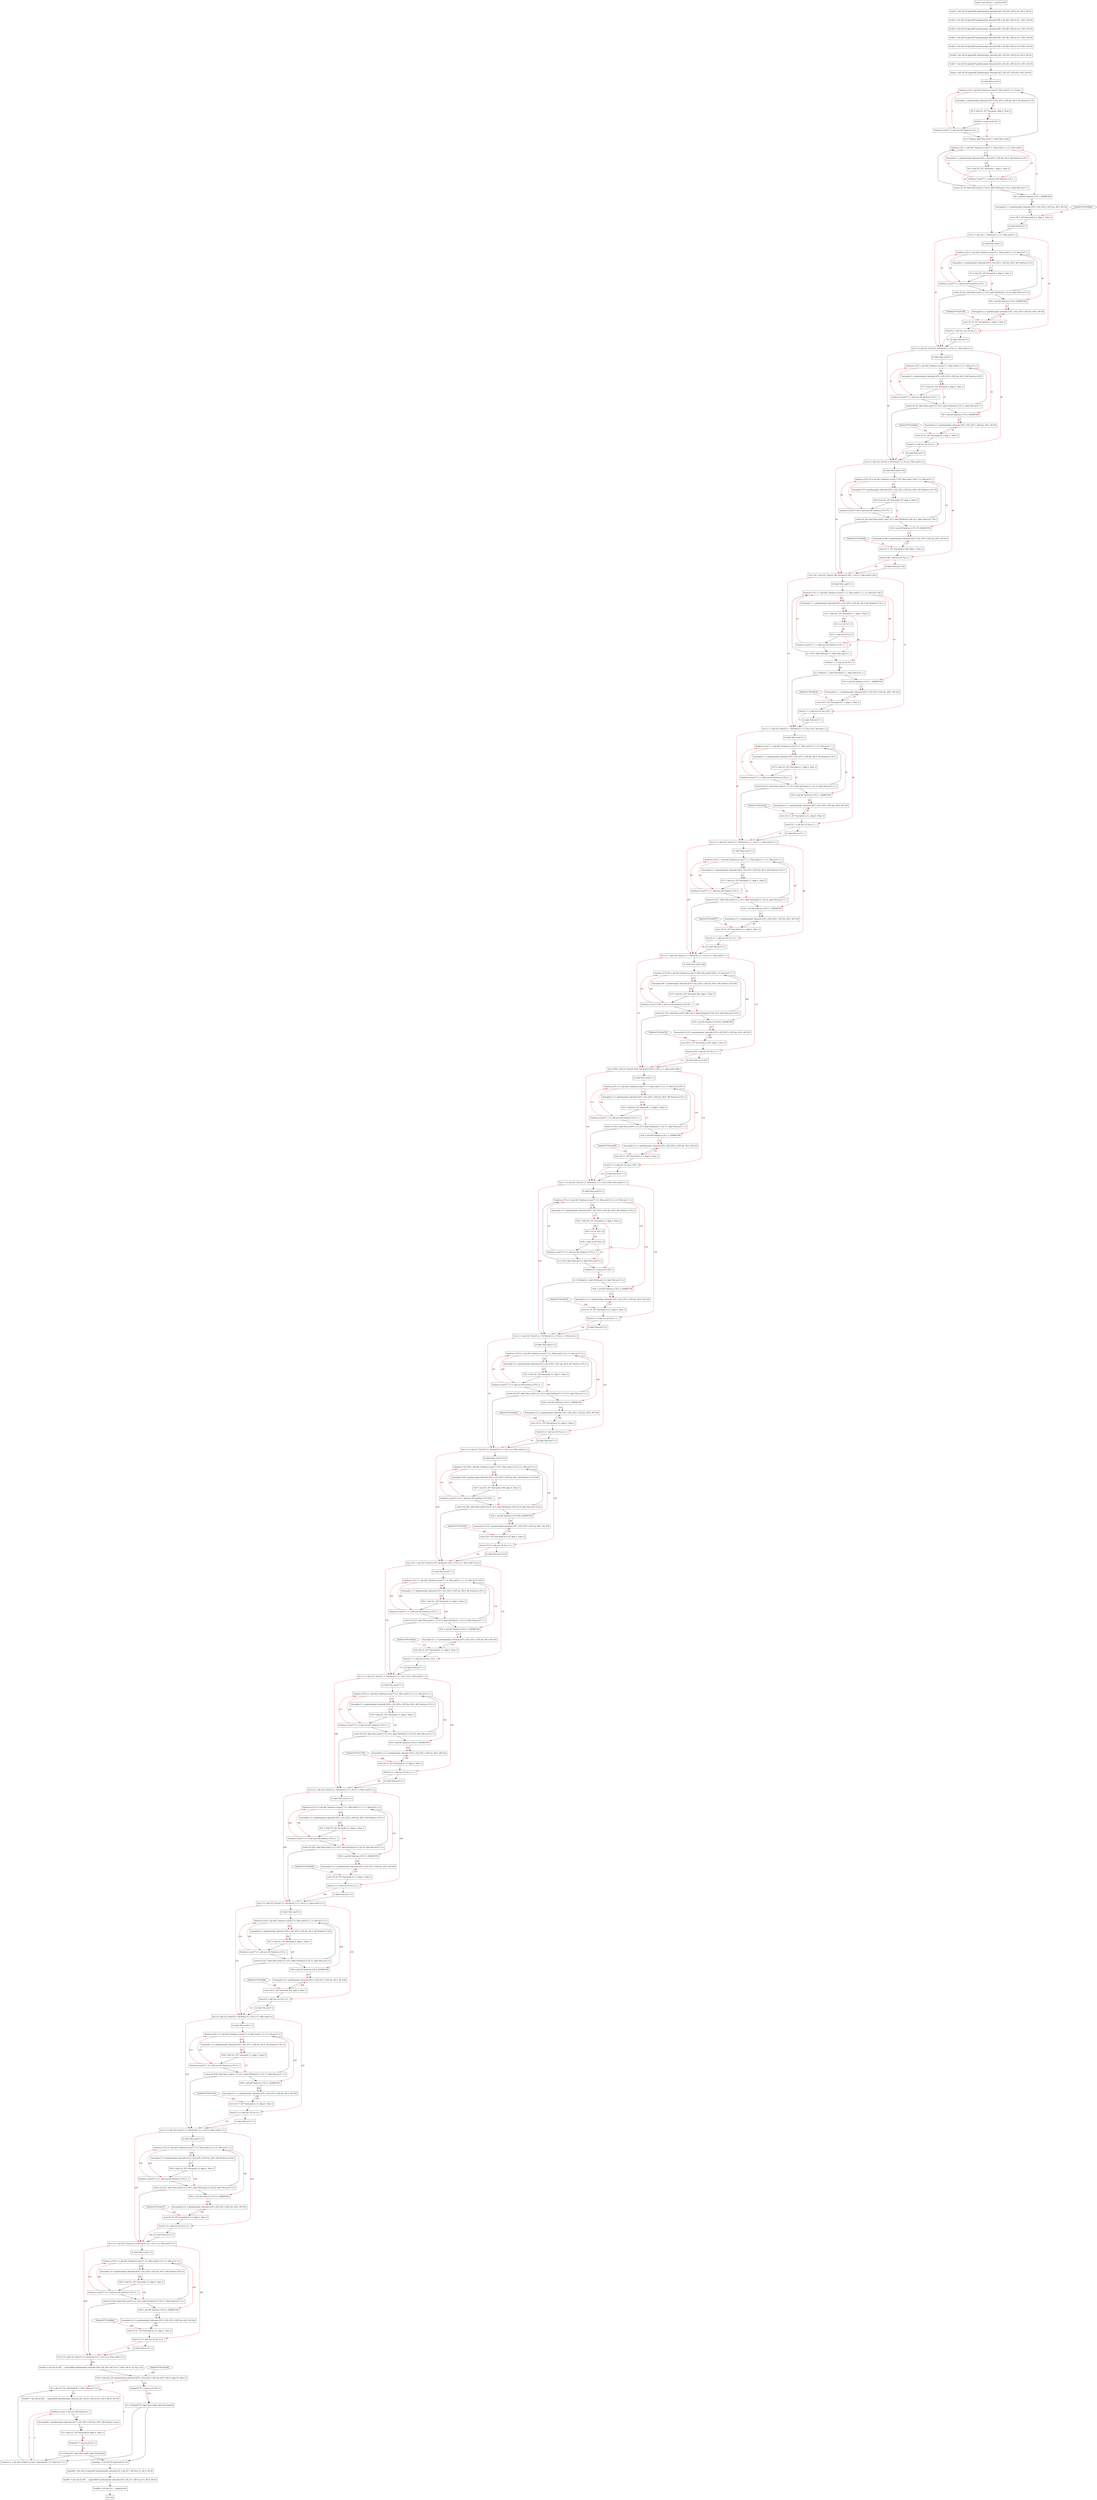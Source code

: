 digraph "CDFG for'func' function" {
	Node0x5575fc243928[shape=record, label="  %call = tail call i32 (...) @clrscr() #3"]
	Node0x5575fc2443a0[shape=record, label="  %call1 = tail call i32 @puts(i8* getelementptr inbounds ([65 x i8], [65 x i8]* @.str, i64 0, i64 0))"]
	Node0x5575fc244530[shape=record, label="  %call2 = tail call i32 @puts(i8* getelementptr inbounds ([65 x i8], [65 x i8]* @.str.1, i64 0, i64 0))"]
	Node0x5575fc2446a0[shape=record, label="  %call3 = tail call i32 @puts(i8* getelementptr inbounds ([65 x i8], [65 x i8]* @.str.2, i64 0, i64 0))"]
	Node0x5575fc244810[shape=record, label="  %call4 = tail call i32 @puts(i8* getelementptr inbounds ([65 x i8], [65 x i8]* @.str.3, i64 0, i64 0))"]
	Node0x5575fc244980[shape=record, label="  %call5 = tail call i32 @puts(i8* getelementptr inbounds ([65 x i8], [65 x i8]* @.str.4, i64 0, i64 0))"]
	Node0x5575fc244a70[shape=record, label="  %call6 = tail call i32 @puts(i8* getelementptr inbounds ([65 x i8], [65 x i8]* @.str, i64 0, i64 0))"]
	Node0x5575fc244be0[shape=record, label="  %call7 = tail call i32 @puts(i8* getelementptr inbounds ([24 x i8], [24 x i8]* @.str.5, i64 0, i64 0))"]
	Node0x5575fc244d50[shape=record, label="  %puts = tail call i32 @puts(i8* getelementptr inbounds ([47 x i8], [47 x i8]* @str, i64 0, i64 0))"]
	Node0x5575fc244ee8[shape=record, label="  br label %for.cond13"]
	Node0x5575fc244fe8[shape=record, label="  %indvars.iv76 = phi i64 [ %indvars.iv.next77, %for.cond13 ], [ 0, %entry ]"]
	Node0x5575fc2450c8[shape=record, label="  %arrayidx = getelementptr inbounds [255 x i32], [255 x i32]* @a, i64 0, i64 %indvars.iv76"]
	Node0x5575fc245308[shape=record, label="  %0 = load i32, i32* %arrayidx, align 4, !tbaa !2"]
	Node0x5575fc246280[shape=record, label="  %tobool = icmp eq i32 %0, 0"]
	Node0x5575fc246370[shape=record, label="  %indvars.iv.next77 = add nuw i64 %indvars.iv76, 1"]
	Node0x5575fc1d9348[shape=record, label="  br i1 %tobool, label %for.cond13.1, label %for.cond13"]
	Node0x5575fc2465f8[shape=record, label="  %indvars.iv = phi i64 [ %indvars.iv.next, %for.body38 ], [ 0, %for.inc27.3.4 ]"]
	Node0x5575fc2467a8[shape=record, label="  %1 = phi i32 [ %2, %for.body38 ], [ %45, %for.inc27.3.4 ]"]
	Node0x5575fc246998[shape=record, label="  %call41 = tail call i32 (i8*, ...) @printf(i8* getelementptr inbounds ([4 x i8], [4 x i8]* @.str.8, i64 0, i64 0), i32 %1)"]
	Node0x5575fc246a90[shape=record, label="  %indvars.iv.next = add nuw i64 %indvars.iv, 1"]
	Node0x5575fc246b18[shape=record, label="  %arrayidx36 = getelementptr inbounds [255 x i32], [255 x i32]* @a, i64 0, i64 %indvars.iv.next"]
	Node0x5575fc246468[shape=record, label="  %2 = load i32, i32* %arrayidx36, align 4, !tbaa !2"]
	Node0x5575fc2471b0[shape=record, label="  %tobool37 = icmp eq i32 %2, 0"]
	Node0x5575fc1d9588[shape=record, label="  br i1 %tobool37, label %for.end44, label %for.body38"]
	Node0x5575fc247420[shape=record, label="  %putchar = tail call i32 @putchar(i32 10)"]
	Node0x5575fc2478d0[shape=record, label="  %puts68 = tail call i32 @puts(i8* getelementptr inbounds ([47 x i8], [47 x i8]* @str.12, i64 0, i64 0))"]
	Node0x5575fc247a40[shape=record, label="  %call47 = tail call i32 (i8*, ...) @printf(i8* getelementptr inbounds ([27 x i8], [27 x i8]* @.str.11, i64 0, i64 0))"]
	Node0x5575fc247c58[shape=record, label="  %call48 = tail call i32 (...) @getch() #3"]
	Node0x5575fc2466f0[shape=record, label="  ret void"]
	Node0x5575fc247dd8[shape=record, label="  %indvars.iv76.1 = phi i64 [ %indvars.iv.next77.1, %for.cond13.1 ], [ 0, %for.cond13 ]"]
	Node0x5575fc2486c8[shape=record, label="  %arrayidx.1 = getelementptr inbounds [255 x i32], [255 x i32]* @a, i64 0, i64 %indvars.iv76.1"]
	Node0x5575fc248768[shape=record, label="  %3 = load i32, i32* %arrayidx.1, align 4, !tbaa !2"]
	Node0x5575fc248810[shape=record, label="  %indvars.iv.next77.1 = add nuw i64 %indvars.iv76.1, 1"]
	Node0x5575fc2489b8[shape=record, label="  switch i32 %3, label %for.cond13.1 [
    i32 0, label %if.then22.1
    i32 5, label %for.inc27.1
  ]"]
	Node0x5575fc248ad0[shape=record, label="  %4 = and i64 %indvars.iv76.1, 4294967295"]
	Node0x5575fc248ba8[shape=record, label="  %arrayidx.le.1 = getelementptr inbounds [255 x i32], [255 x i32]* @a, i64 0, i64 %4"]
	Node0x5575fc248c30[shape=record, label="  store i32 5, i32* %arrayidx.le.1, align 4, !tbaa !2"]
	Node0x5575fc244e88[shape=record, label="  br label %for.inc27.1"]
	Node0x5575fc248cb8[shape=record, label="  %n.2.1 = phi i32 [ 1, %if.then22.1 ], [ 0, %for.cond13.1 ]"]
	Node0x5575fc248de8[shape=record, label="  br label %for.cond13.2"]
	Node0x5575fc248ee8[shape=record, label="  %indvars.iv76.2 = phi i64 [ %indvars.iv.next77.2, %for.cond13.2 ], [ 0, %for.inc27.1 ]"]
	Node0x5575fc248fc8[shape=record, label="  %arrayidx.2 = getelementptr inbounds [255 x i32], [255 x i32]* @a, i64 0, i64 %indvars.iv76.2"]
	Node0x5575fc249068[shape=record, label="  %5 = load i32, i32* %arrayidx.2, align 4, !tbaa !2"]
	Node0x5575fc249110[shape=record, label="  %indvars.iv.next77.2 = add nuw i64 %indvars.iv76.2, 1"]
	Node0x5575fc249288[shape=record, label="  switch i32 %5, label %for.cond13.2 [
    i32 0, label %if.then22.2
    i32 10, label %for.inc27.2
  ]"]
	Node0x5575fc2493a0[shape=record, label="  %6 = and i64 %indvars.iv76.2, 4294967295"]
	Node0x5575fc249428[shape=record, label="  %arrayidx.le.2 = getelementptr inbounds [255 x i32], [255 x i32]* @a, i64 0, i64 %6"]
	Node0x5575fc2494b0[shape=record, label="  store i32 10, i32* %arrayidx.le.2, align 4, !tbaa !2"]
	Node0x5575fc249530[shape=record, label="  %inc25.2 = add nuw nsw i32 %n.2.1, 1"]
	Node0x5575fc248968[shape=record, label="  br label %for.inc27.2"]
	Node0x5575fc249578[shape=record, label="  %n.2.2 = phi i32 [ %inc25.2, %if.then22.2 ], [ %n.2.1, %for.cond13.2 ]"]
	Node0x5575fc2496c8[shape=record, label="  br label %for.cond13.3"]
	Node0x5575fc2497c8[shape=record, label="  %indvars.iv76.3 = phi i64 [ %indvars.iv.next77.3, %for.cond13.3 ], [ 0, %for.inc27.2 ]"]
	Node0x5575fc2498a8[shape=record, label="  %arrayidx.3 = getelementptr inbounds [255 x i32], [255 x i32]* @a, i64 0, i64 %indvars.iv76.3"]
	Node0x5575fc249948[shape=record, label="  %7 = load i32, i32* %arrayidx.3, align 4, !tbaa !2"]
	Node0x5575fc2499f0[shape=record, label="  %indvars.iv.next77.3 = add nuw i64 %indvars.iv76.3, 1"]
	Node0x5575fc24a1b8[shape=record, label="  switch i32 %7, label %for.cond13.3 [
    i32 0, label %if.then22.3
    i32 15, label %for.inc27.3
  ]"]
	Node0x5575fc24a2d0[shape=record, label="  %8 = and i64 %indvars.iv76.3, 4294967295"]
	Node0x5575fc24a3e8[shape=record, label="  %arrayidx.le.3 = getelementptr inbounds [255 x i32], [255 x i32]* @a, i64 0, i64 %8"]
	Node0x5575fc24a470[shape=record, label="  store i32 15, i32* %arrayidx.le.3, align 4, !tbaa !2"]
	Node0x5575fc24a4f0[shape=record, label="  %inc25.3 = add nsw i32 %n.2.2, 1"]
	Node0x5575fc249238[shape=record, label="  br label %for.inc27.3"]
	Node0x5575fc248b18[shape=record, label="  %n.2.3 = phi i32 [ %inc25.3, %if.then22.3 ], [ %n.2.2, %for.cond13.3 ]"]
	Node0x5575fc24a638[shape=record, label="  br label %for.cond13.184"]
	Node0x5575fc24a768[shape=record, label="  %indvars.iv76.178 = phi i64 [ %indvars.iv.next77.183, %for.cond13.184 ], [ 0, %for.inc27.3 ]"]
	Node0x5575fc24a8a8[shape=record, label="  %arrayidx.179 = getelementptr inbounds [255 x i32], [255 x i32]* @a, i64 0, i64 %indvars.iv76.178"]
	Node0x5575fc24a918[shape=record, label="  %9 = load i32, i32* %arrayidx.179, align 4, !tbaa !2"]
	Node0x5575fc24a9c0[shape=record, label="  %indvars.iv.next77.183 = add nuw i64 %indvars.iv76.178, 1"]
	Node0x5575fc24ab08[shape=record, label="  switch i32 %9, label %for.cond13.184 [
    i32 0, label %if.then22.190
    i32 3, label %for.inc27.192
  ]"]
	Node0x5575fc24ac50[shape=record, label="  %10 = and i64 %indvars.iv76.178, 4294967295"]
	Node0x5575fc24acd8[shape=record, label="  %arrayidx.le.188 = getelementptr inbounds [255 x i32], [255 x i32]* @a, i64 0, i64 %10"]
	Node0x5575fc24ad60[shape=record, label="  store i32 3, i32* %arrayidx.le.188, align 4, !tbaa !2"]
	Node0x5575fc24ade0[shape=record, label="  %inc25.189 = add nsw i32 %n.2.3, 1"]
	Node0x5575fc24a168[shape=record, label="  br label %for.inc27.192"]
	Node0x5575fc24ae28[shape=record, label="  %n.2.191 = phi i32 [ %inc25.189, %if.then22.190 ], [ %n.2.3, %for.cond13.184 ]"]
	Node0x5575fc24af58[shape=record, label="  br label %for.cond13.1.1"]
	Node0x5575fc24b088[shape=record, label="  %indvars.iv76.1.1 = phi i64 [ %indvars.iv.next77.1.1, %for.cond13.1.1 ], [ 0, %for.inc27.192 ]"]
	Node0x5575fc24b1c8[shape=record, label="  %arrayidx.1.1 = getelementptr inbounds [255 x i32], [255 x i32]* @a, i64 0, i64 %indvars.iv76.1.1"]
	Node0x5575fc24b238[shape=record, label="  %11 = load i32, i32* %arrayidx.1.1, align 4, !tbaa !2"]
	Node0x5575fc24b2b0[shape=record, label="  %12 = or i32 %11, 8"]
	Node0x5575fc24b320[shape=record, label="  %13 = icmp eq i32 %12, 8"]
	Node0x5575fc24b3f0[shape=record, label="  %indvars.iv.next77.1.1 = add nuw i64 %indvars.iv76.1.1, 1"]
	Node0x5575fc24b4c8[shape=record, label="  br i1 %13, label %for.end.1.1, label %for.cond13.1.1"]
	Node0x5575fc24b540[shape=record, label="  %tobool.1.1 = icmp eq i32 %11, 0"]
	Node0x5575fc24b6c8[shape=record, label="  br i1 %tobool.1.1, label %if.then22.1.1, label %for.inc27.1.1"]
	Node0x5575fc24b7a0[shape=record, label="  %14 = and i64 %indvars.iv76.1.1, 4294967295"]
	Node0x5575fc24b828[shape=record, label="  %arrayidx.le.1.1 = getelementptr inbounds [255 x i32], [255 x i32]* @a, i64 0, i64 %14"]
	Node0x5575fc24b8b0[shape=record, label="  store i32 8, i32* %arrayidx.le.1.1, align 4, !tbaa !2"]
	Node0x5575fc24b930[shape=record, label="  %inc25.1.1 = add nsw i32 %n.2.191, 1"]
	Node0x5575fc24aab8[shape=record, label="  br label %for.inc27.1.1"]
	Node0x5575fc24b978[shape=record, label="  %n.2.1.1 = phi i32 [ %inc25.1.1, %if.then22.1.1 ], [ %n.2.191, %for.end.1.1 ]"]
	Node0x5575fc24baa8[shape=record, label="  br label %for.cond13.2.1"]
	Node0x5575fc24bbd8[shape=record, label="  %indvars.iv76.2.1 = phi i64 [ %indvars.iv.next77.2.1, %for.cond13.2.1 ], [ 0, %for.inc27.1.1 ]"]
	Node0x5575fc24bd18[shape=record, label="  %arrayidx.2.1 = getelementptr inbounds [255 x i32], [255 x i32]* @a, i64 0, i64 %indvars.iv76.2.1"]
	Node0x5575fc24bd88[shape=record, label="  %15 = load i32, i32* %arrayidx.2.1, align 4, !tbaa !2"]
	Node0x5575fc24be30[shape=record, label="  %indvars.iv.next77.2.1 = add nuw i64 %indvars.iv76.2.1, 1"]
	Node0x5575fc247f28[shape=record, label="  switch i32 %15, label %for.cond13.2.1 [
    i32 0, label %if.then22.2.1
    i32 13, label %for.inc27.2.1
  ]"]
	Node0x5575fc248070[shape=record, label="  %16 = and i64 %indvars.iv76.2.1, 4294967295"]
	Node0x5575fc2480f8[shape=record, label="  %arrayidx.le.2.1 = getelementptr inbounds [255 x i32], [255 x i32]* @a, i64 0, i64 %16"]
	Node0x5575fc248180[shape=record, label="  store i32 13, i32* %arrayidx.le.2.1, align 4, !tbaa !2"]
	Node0x5575fc248200[shape=record, label="  %inc25.2.1 = add nsw i32 %n.2.1.1, 1"]
	Node0x5575fc24b638[shape=record, label="  br label %for.inc27.2.1"]
	Node0x5575fc248248[shape=record, label="  %n.2.2.1 = phi i32 [ %inc25.2.1, %if.then22.2.1 ], [ %n.2.1.1, %for.cond13.2.1 ]"]
	Node0x5575fc248378[shape=record, label="  br label %for.cond13.3.1"]
	Node0x5575fc2484a8[shape=record, label="  %indvars.iv76.3.1 = phi i64 [ %indvars.iv.next77.3.1, %for.cond13.3.1 ], [ 0, %for.inc27.2.1 ]"]
	Node0x5575fc2485e8[shape=record, label="  %arrayidx.3.1 = getelementptr inbounds [255 x i32], [255 x i32]* @a, i64 0, i64 %indvars.iv76.3.1"]
	Node0x5575fc24cee8[shape=record, label="  %17 = load i32, i32* %arrayidx.3.1, align 4, !tbaa !2"]
	Node0x5575fc24cf60[shape=record, label="  %indvars.iv.next77.3.1 = add nuw i64 %indvars.iv76.3.1, 1"]
	Node0x5575fc24d0d8[shape=record, label="  switch i32 %17, label %for.cond13.3.1 [
    i32 0, label %if.then22.3.1
    i32 18, label %for.inc27.3.1
  ]"]
	Node0x5575fc24d220[shape=record, label="  %18 = and i64 %indvars.iv76.3.1, 4294967295"]
	Node0x5575fc24d2a8[shape=record, label="  %arrayidx.le.3.1 = getelementptr inbounds [255 x i32], [255 x i32]* @a, i64 0, i64 %18"]
	Node0x5575fc24d330[shape=record, label="  store i32 18, i32* %arrayidx.le.3.1, align 4, !tbaa !2"]
	Node0x5575fc24d3b0[shape=record, label="  %inc25.3.1 = add nsw i32 %n.2.2.1, 1"]
	Node0x5575fc247ed8[shape=record, label="  br label %for.inc27.3.1"]
	Node0x5575fc24d3f8[shape=record, label="  %n.2.3.1 = phi i32 [ %inc25.3.1, %if.then22.3.1 ], [ %n.2.2.1, %for.cond13.3.1 ]"]
	Node0x5575fc24d528[shape=record, label="  br label %for.cond13.299"]
	Node0x5575fc24d658[shape=record, label="  %indvars.iv76.293 = phi i64 [ %indvars.iv.next77.298, %for.cond13.299 ], [ 0, %for.inc27.3.1 ]"]
	Node0x5575fc24d798[shape=record, label="  %arrayidx.294 = getelementptr inbounds [255 x i32], [255 x i32]* @a, i64 0, i64 %indvars.iv76.293"]
	Node0x5575fc24d808[shape=record, label="  %19 = load i32, i32* %arrayidx.294, align 4, !tbaa !2"]
	Node0x5575fc24d8b0[shape=record, label="  %indvars.iv.next77.298 = add nuw i64 %indvars.iv76.293, 1"]
	Node0x5575fc249ae8[shape=record, label="  switch i32 %19, label %for.cond13.299 [
    i32 0, label %if.then22.2105
    i32 6, label %for.inc27.2107
  ]"]
	Node0x5575fc249c30[shape=record, label="  %20 = and i64 %indvars.iv76.293, 4294967295"]
	Node0x5575fc249cb8[shape=record, label="  %arrayidx.le.2103 = getelementptr inbounds [255 x i32], [255 x i32]* @a, i64 0, i64 %20"]
	Node0x5575fc249da0[shape=record, label="  store i32 6, i32* %arrayidx.le.2103, align 4, !tbaa !2"]
	Node0x5575fc249e20[shape=record, label="  %inc25.2104 = add nsw i32 %n.2.3.1, 1"]
	Node0x5575fc24d088[shape=record, label="  br label %for.inc27.2107"]
	Node0x5575fc249e68[shape=record, label="  %n.2.2106 = phi i32 [ %inc25.2104, %if.then22.2105 ], [ %n.2.3.1, %for.cond13.299 ]"]
	Node0x5575fc249f68[shape=record, label="  br label %for.cond13.1.2"]
	Node0x5575fc24e5b8[shape=record, label="  %indvars.iv76.1.2 = phi i64 [ %indvars.iv.next77.1.2, %for.cond13.1.2 ], [ 0, %for.inc27.2107 ]"]
	Node0x5575fc24e6c8[shape=record, label="  %arrayidx.1.2 = getelementptr inbounds [255 x i32], [255 x i32]* @a, i64 0, i64 %indvars.iv76.1.2"]
	Node0x5575fc24e738[shape=record, label="  %21 = load i32, i32* %arrayidx.1.2, align 4, !tbaa !2"]
	Node0x5575fc24e7e0[shape=record, label="  %indvars.iv.next77.1.2 = add nuw i64 %indvars.iv76.1.2, 1"]
	Node0x5575fc24e928[shape=record, label="  switch i32 %21, label %for.cond13.1.2 [
    i32 0, label %if.then22.1.2
    i32 11, label %for.inc27.1.2
  ]"]
	Node0x5575fc24ea70[shape=record, label="  %22 = and i64 %indvars.iv76.1.2, 4294967295"]
	Node0x5575fc24eaf8[shape=record, label="  %arrayidx.le.1.2 = getelementptr inbounds [255 x i32], [255 x i32]* @a, i64 0, i64 %22"]
	Node0x5575fc24eb80[shape=record, label="  store i32 11, i32* %arrayidx.le.1.2, align 4, !tbaa !2"]
	Node0x5575fc24ec00[shape=record, label="  %inc25.1.2 = add nsw i32 %n.2.2106, 1"]
	Node0x5575fc249a98[shape=record, label="  br label %for.inc27.1.2"]
	Node0x5575fc24ec48[shape=record, label="  %n.2.1.2 = phi i32 [ %inc25.1.2, %if.then22.1.2 ], [ %n.2.2106, %for.cond13.1.2 ]"]
	Node0x5575fc24ed78[shape=record, label="  br label %for.cond13.2.2"]
	Node0x5575fc24eea8[shape=record, label="  %indvars.iv76.2.2 = phi i64 [ %indvars.iv.next77.2.2, %for.cond13.2.2 ], [ 0, %for.inc27.1.2 ]"]
	Node0x5575fc24efe8[shape=record, label="  %arrayidx.2.2 = getelementptr inbounds [255 x i32], [255 x i32]* @a, i64 0, i64 %indvars.iv76.2.2"]
	Node0x5575fc24f058[shape=record, label="  %23 = load i32, i32* %arrayidx.2.2, align 4, !tbaa !2"]
	Node0x5575fc24f0d0[shape=record, label="  %24 = or i32 %23, 16"]
	Node0x5575fc24f140[shape=record, label="  %25 = icmp eq i32 %24, 16"]
	Node0x5575fc24f210[shape=record, label="  %indvars.iv.next77.2.2 = add nuw i64 %indvars.iv76.2.2, 1"]
	Node0x5575fc24a358[shape=record, label="  br i1 %25, label %for.end.2.2, label %for.cond13.2.2"]
	Node0x5575fc24f2d0[shape=record, label="  %tobool.2.2 = icmp eq i32 %23, 0"]
	Node0x5575fc24f458[shape=record, label="  br i1 %tobool.2.2, label %if.then22.2.2, label %for.inc27.2.2"]
	Node0x5575fc24f530[shape=record, label="  %26 = and i64 %indvars.iv76.2.2, 4294967295"]
	Node0x5575fc24f5b8[shape=record, label="  %arrayidx.le.2.2 = getelementptr inbounds [255 x i32], [255 x i32]* @a, i64 0, i64 %26"]
	Node0x5575fc24f640[shape=record, label="  store i32 16, i32* %arrayidx.le.2.2, align 4, !tbaa !2"]
	Node0x5575fc24f6c0[shape=record, label="  %inc25.2.2 = add nsw i32 %n.2.1.2, 1"]
	Node0x5575fc24e8d8[shape=record, label="  br label %for.inc27.2.2"]
	Node0x5575fc24f708[shape=record, label="  %n.2.2.2 = phi i32 [ %inc25.2.2, %if.then22.2.2 ], [ %n.2.1.2, %for.end.2.2 ]"]
	Node0x5575fc24f838[shape=record, label="  br label %for.cond13.3.2"]
	Node0x5575fc24f968[shape=record, label="  %indvars.iv76.3.2 = phi i64 [ %indvars.iv.next77.3.2, %for.cond13.3.2 ], [ 0, %for.inc27.2.2 ]"]
	Node0x5575fc24faa8[shape=record, label="  %arrayidx.3.2 = getelementptr inbounds [255 x i32], [255 x i32]* @a, i64 0, i64 %indvars.iv76.3.2"]
	Node0x5575fc24fb18[shape=record, label="  %27 = load i32, i32* %arrayidx.3.2, align 4, !tbaa !2"]
	Node0x5575fc24fbc0[shape=record, label="  %indvars.iv.next77.3.2 = add nuw i64 %indvars.iv76.3.2, 1"]
	Node0x5575fc24fd08[shape=record, label="  switch i32 %27, label %for.cond13.3.2 [
    i32 0, label %if.then22.3.2
    i32 21, label %for.inc27.3.2
  ]"]
	Node0x5575fc24fe50[shape=record, label="  %28 = and i64 %indvars.iv76.3.2, 4294967295"]
	Node0x5575fc24fed8[shape=record, label="  %arrayidx.le.3.2 = getelementptr inbounds [255 x i32], [255 x i32]* @a, i64 0, i64 %28"]
	Node0x5575fc24ff60[shape=record, label="  store i32 21, i32* %arrayidx.le.3.2, align 4, !tbaa !2"]
	Node0x5575fc24ffe0[shape=record, label="  %inc25.3.2 = add nsw i32 %n.2.2.2, 1"]
	Node0x5575fc24f3c8[shape=record, label="  br label %for.inc27.3.2"]
	Node0x5575fc250028[shape=record, label="  %n.2.3.2 = phi i32 [ %inc25.3.2, %if.then22.3.2 ], [ %n.2.2.2, %for.cond13.3.2 ]"]
	Node0x5575fc250158[shape=record, label="  br label %for.cond13.3114"]
	Node0x5575fc250288[shape=record, label="  %indvars.iv76.3108 = phi i64 [ %indvars.iv.next77.3113, %for.cond13.3114 ], [ 0, %for.inc27.3.2 ]"]
	Node0x5575fc2503c8[shape=record, label="  %arrayidx.3109 = getelementptr inbounds [255 x i32], [255 x i32]* @a, i64 0, i64 %indvars.iv76.3108"]
	Node0x5575fc250438[shape=record, label="  %29 = load i32, i32* %arrayidx.3109, align 4, !tbaa !2"]
	Node0x5575fc2504e0[shape=record, label="  %indvars.iv.next77.3113 = add nuw i64 %indvars.iv76.3108, 1"]
	Node0x5575fc250628[shape=record, label="  switch i32 %29, label %for.cond13.3114 [
    i32 0, label %if.then22.3120
    i32 9, label %for.inc27.3122
  ]"]
	Node0x5575fc250770[shape=record, label="  %30 = and i64 %indvars.iv76.3108, 4294967295"]
	Node0x5575fc2507f8[shape=record, label="  %arrayidx.le.3118 = getelementptr inbounds [255 x i32], [255 x i32]* @a, i64 0, i64 %30"]
	Node0x5575fc2508e0[shape=record, label="  store i32 9, i32* %arrayidx.le.3118, align 4, !tbaa !2"]
	Node0x5575fc250960[shape=record, label="  %inc25.3119 = add nsw i32 %n.2.3.2, 1"]
	Node0x5575fc24fcb8[shape=record, label="  br label %for.inc27.3122"]
	Node0x5575fc2509a8[shape=record, label="  %n.2.3121 = phi i32 [ %inc25.3119, %if.then22.3120 ], [ %n.2.3.2, %for.cond13.3114 ]"]
	Node0x5575fc250aa8[shape=record, label="  br label %for.cond13.1.3"]
	Node0x5575fc250bb8[shape=record, label="  %indvars.iv76.1.3 = phi i64 [ %indvars.iv.next77.1.3, %for.cond13.1.3 ], [ 0, %for.inc27.3122 ]"]
	Node0x5575fc250cf8[shape=record, label="  %arrayidx.1.3 = getelementptr inbounds [255 x i32], [255 x i32]* @a, i64 0, i64 %indvars.iv76.1.3"]
	Node0x5575fc250d68[shape=record, label="  %31 = load i32, i32* %arrayidx.1.3, align 4, !tbaa !2"]
	Node0x5575fc250e10[shape=record, label="  %indvars.iv.next77.1.3 = add nuw i64 %indvars.iv76.1.3, 1"]
	Node0x5575fc250f58[shape=record, label="  switch i32 %31, label %for.cond13.1.3 [
    i32 0, label %if.then22.1.3
    i32 14, label %for.inc27.1.3
  ]"]
	Node0x5575fc2510a0[shape=record, label="  %32 = and i64 %indvars.iv76.1.3, 4294967295"]
	Node0x5575fc251338[shape=record, label="  %arrayidx.le.1.3 = getelementptr inbounds [255 x i32], [255 x i32]* @a, i64 0, i64 %32"]
	Node0x5575fc2513c0[shape=record, label="  store i32 14, i32* %arrayidx.le.1.3, align 4, !tbaa !2"]
	Node0x5575fc251440[shape=record, label="  %inc25.1.3 = add nsw i32 %n.2.3121, 1"]
	Node0x5575fc2505d8[shape=record, label="  br label %for.inc27.1.3"]
	Node0x5575fc251488[shape=record, label="  %n.2.1.3 = phi i32 [ %inc25.1.3, %if.then22.1.3 ], [ %n.2.3121, %for.cond13.1.3 ]"]
	Node0x5575fc2515b8[shape=record, label="  br label %for.cond13.2.3"]
	Node0x5575fc2516e8[shape=record, label="  %indvars.iv76.2.3 = phi i64 [ %indvars.iv.next77.2.3, %for.cond13.2.3 ], [ 0, %for.inc27.1.3 ]"]
	Node0x5575fc251828[shape=record, label="  %arrayidx.2.3 = getelementptr inbounds [255 x i32], [255 x i32]* @a, i64 0, i64 %indvars.iv76.2.3"]
	Node0x5575fc251898[shape=record, label="  %33 = load i32, i32* %arrayidx.2.3, align 4, !tbaa !2"]
	Node0x5575fc251940[shape=record, label="  %indvars.iv.next77.2.3 = add nuw i64 %indvars.iv76.2.3, 1"]
	Node0x5575fc251a88[shape=record, label="  switch i32 %33, label %for.cond13.2.3 [
    i32 0, label %if.then22.2.3
    i32 19, label %for.inc27.2.3
  ]"]
	Node0x5575fc251bd0[shape=record, label="  %34 = and i64 %indvars.iv76.2.3, 4294967295"]
	Node0x5575fc251c58[shape=record, label="  %arrayidx.le.2.3 = getelementptr inbounds [255 x i32], [255 x i32]* @a, i64 0, i64 %34"]
	Node0x5575fc251ce0[shape=record, label="  store i32 19, i32* %arrayidx.le.2.3, align 4, !tbaa !2"]
	Node0x5575fc251d60[shape=record, label="  %inc25.2.3 = add nsw i32 %n.2.1.3, 1"]
	Node0x5575fc250f08[shape=record, label="  br label %for.inc27.2.3"]
	Node0x5575fc251da8[shape=record, label="  %n.2.2.3 = phi i32 [ %inc25.2.3, %if.then22.2.3 ], [ %n.2.1.3, %for.cond13.2.3 ]"]
	Node0x5575fc251ed8[shape=record, label="  br label %for.cond13.3.3"]
	Node0x5575fc252008[shape=record, label="  %indvars.iv76.3.3 = phi i64 [ %indvars.iv.next77.3.3, %for.cond13.3.3 ], [ 0, %for.inc27.2.3 ]"]
	Node0x5575fc252148[shape=record, label="  %arrayidx.3.3 = getelementptr inbounds [255 x i32], [255 x i32]* @a, i64 0, i64 %indvars.iv76.3.3"]
	Node0x5575fc2521b8[shape=record, label="  %35 = load i32, i32* %arrayidx.3.3, align 4, !tbaa !2"]
	Node0x5575fc252260[shape=record, label="  %indvars.iv.next77.3.3 = add nuw i64 %indvars.iv76.3.3, 1"]
	Node0x5575fc2523a8[shape=record, label="  switch i32 %35, label %for.cond13.3.3 [
    i32 0, label %if.then22.3.3
    i32 24, label %for.inc27.3.3
  ]"]
	Node0x5575fc2524f0[shape=record, label="  %36 = and i64 %indvars.iv76.3.3, 4294967295"]
	Node0x5575fc252578[shape=record, label="  %arrayidx.le.3.3 = getelementptr inbounds [255 x i32], [255 x i32]* @a, i64 0, i64 %36"]
	Node0x5575fc252600[shape=record, label="  store i32 24, i32* %arrayidx.le.3.3, align 4, !tbaa !2"]
	Node0x5575fc252680[shape=record, label="  %inc25.3.3 = add nsw i32 %n.2.2.3, 1"]
	Node0x5575fc251a38[shape=record, label="  br label %for.inc27.3.3"]
	Node0x5575fc2526c8[shape=record, label="  %n.2.3.3 = phi i32 [ %inc25.3.3, %if.then22.3.3 ], [ %n.2.2.3, %for.cond13.3.3 ]"]
	Node0x5575fc2527f8[shape=record, label="  br label %for.cond13.4"]
	Node0x5575fc2528f8[shape=record, label="  %indvars.iv76.4 = phi i64 [ %indvars.iv.next77.4, %for.cond13.4 ], [ 0, %for.inc27.3.3 ]"]
	Node0x5575fc2529d8[shape=record, label="  %arrayidx.4 = getelementptr inbounds [255 x i32], [255 x i32]* @a, i64 0, i64 %indvars.iv76.4"]
	Node0x5575fc252a78[shape=record, label="  %37 = load i32, i32* %arrayidx.4, align 4, !tbaa !2"]
	Node0x5575fc252b20[shape=record, label="  %indvars.iv.next77.4 = add nuw i64 %indvars.iv76.4, 1"]
	Node0x5575fc252cc8[shape=record, label="  switch i32 %37, label %for.cond13.4 [
    i32 0, label %if.then22.4
    i32 12, label %for.inc27.4
  ]"]
	Node0x5575fc252de0[shape=record, label="  %38 = and i64 %indvars.iv76.4, 4294967295"]
	Node0x5575fc252e68[shape=record, label="  %arrayidx.le.4 = getelementptr inbounds [255 x i32], [255 x i32]* @a, i64 0, i64 %38"]
	Node0x5575fc252ef0[shape=record, label="  store i32 12, i32* %arrayidx.le.4, align 4, !tbaa !2"]
	Node0x5575fc252f70[shape=record, label="  %inc25.4 = add nsw i32 %n.2.3.3, 1"]
	Node0x5575fc252358[shape=record, label="  br label %for.inc27.4"]
	Node0x5575fc252fb8[shape=record, label="  %n.2.4 = phi i32 [ %inc25.4, %if.then22.4 ], [ %n.2.3.3, %for.cond13.4 ]"]
	Node0x5575fc24bf58[shape=record, label="  br label %for.cond13.1.4"]
	Node0x5575fc24c088[shape=record, label="  %indvars.iv76.1.4 = phi i64 [ %indvars.iv.next77.1.4, %for.cond13.1.4 ], [ 0, %for.inc27.4 ]"]
	Node0x5575fc24c1c8[shape=record, label="  %arrayidx.1.4 = getelementptr inbounds [255 x i32], [255 x i32]* @a, i64 0, i64 %indvars.iv76.1.4"]
	Node0x5575fc24c238[shape=record, label="  %39 = load i32, i32* %arrayidx.1.4, align 4, !tbaa !2"]
	Node0x5575fc24c2e0[shape=record, label="  %indvars.iv.next77.1.4 = add nuw i64 %indvars.iv76.1.4, 1"]
	Node0x5575fc24c428[shape=record, label="  switch i32 %39, label %for.cond13.1.4 [
    i32 0, label %if.then22.1.4
    i32 17, label %for.inc27.1.4
  ]"]
	Node0x5575fc24c570[shape=record, label="  %40 = and i64 %indvars.iv76.1.4, 4294967295"]
	Node0x5575fc24c5f8[shape=record, label="  %arrayidx.le.1.4 = getelementptr inbounds [255 x i32], [255 x i32]* @a, i64 0, i64 %40"]
	Node0x5575fc24c680[shape=record, label="  store i32 17, i32* %arrayidx.le.1.4, align 4, !tbaa !2"]
	Node0x5575fc24c700[shape=record, label="  %inc25.1.4 = add nsw i32 %n.2.4, 1"]
	Node0x5575fc252c78[shape=record, label="  br label %for.inc27.1.4"]
	Node0x5575fc24c748[shape=record, label="  %n.2.1.4 = phi i32 [ %inc25.1.4, %if.then22.1.4 ], [ %n.2.4, %for.cond13.1.4 ]"]
	Node0x5575fc24c878[shape=record, label="  br label %for.cond13.2.4"]
	Node0x5575fc24c9a8[shape=record, label="  %indvars.iv76.2.4 = phi i64 [ %indvars.iv.next77.2.4, %for.cond13.2.4 ], [ 0, %for.inc27.1.4 ]"]
	Node0x5575fc24cae8[shape=record, label="  %arrayidx.2.4 = getelementptr inbounds [255 x i32], [255 x i32]* @a, i64 0, i64 %indvars.iv76.2.4"]
	Node0x5575fc24cb58[shape=record, label="  %41 = load i32, i32* %arrayidx.2.4, align 4, !tbaa !2"]
	Node0x5575fc24cc00[shape=record, label="  %indvars.iv.next77.2.4 = add nuw i64 %indvars.iv76.2.4, 1"]
	Node0x5575fc24cd48[shape=record, label="  switch i32 %41, label %for.cond13.2.4 [
    i32 0, label %if.then22.2.4
    i32 22, label %for.inc27.2.4
  ]"]
	Node0x5575fc24ce90[shape=record, label="  %42 = and i64 %indvars.iv76.2.4, 4294967295"]
	Node0x5575fc2550c8[shape=record, label="  %arrayidx.le.2.4 = getelementptr inbounds [255 x i32], [255 x i32]* @a, i64 0, i64 %42"]
	Node0x5575fc255150[shape=record, label="  store i32 22, i32* %arrayidx.le.2.4, align 4, !tbaa !2"]
	Node0x5575fc2551d0[shape=record, label="  %inc25.2.4 = add nsw i32 %n.2.1.4, 1"]
	Node0x5575fc24c3d8[shape=record, label="  br label %for.inc27.2.4"]
	Node0x5575fc255218[shape=record, label="  %n.2.2.4 = phi i32 [ %inc25.2.4, %if.then22.2.4 ], [ %n.2.1.4, %for.cond13.2.4 ]"]
	Node0x5575fc24d9a8[shape=record, label="  br label %for.cond13.3.4"]
	Node0x5575fc24dad8[shape=record, label="  %indvars.iv76.3.4 = phi i64 [ %indvars.iv.next77.3.4, %for.cond13.3.4 ], [ 0, %for.inc27.2.4 ]"]
	Node0x5575fc24dc18[shape=record, label="  %arrayidx.3.4 = getelementptr inbounds [255 x i32], [255 x i32]* @a, i64 0, i64 %indvars.iv76.3.4"]
	Node0x5575fc24dc88[shape=record, label="  %43 = load i32, i32* %arrayidx.3.4, align 4, !tbaa !2"]
	Node0x5575fc24dd30[shape=record, label="  %indvars.iv.next77.3.4 = add nuw i64 %indvars.iv76.3.4, 1"]
	Node0x5575fc24ddc8[shape=record, label="  switch i32 %43, label %for.cond13.3.4 [
    i32 0, label %if.then22.3.4
    i32 27, label %for.inc27.3.4
  ]"]
	Node0x5575fc24dee0[shape=record, label="  %44 = and i64 %indvars.iv76.3.4, 4294967295"]
	Node0x5575fc24df68[shape=record, label="  %arrayidx.le.3.4 = getelementptr inbounds [255 x i32], [255 x i32]* @a, i64 0, i64 %44"]
	Node0x5575fc24dff0[shape=record, label="  store i32 27, i32* %arrayidx.le.3.4, align 4, !tbaa !2"]
	Node0x5575fc24e070[shape=record, label="  %inc25.3.4 = add nsw i32 %n.2.2.4, 1"]
	Node0x5575fc24ccf8[shape=record, label="  br label %for.inc27.3.4"]
	Node0x5575fc24e0b8[shape=record, label="  %n.2.3.4 = phi i32 [ %inc25.3.4, %if.then22.3.4 ], [ %n.2.2.4, %for.cond13.3.4 ]"]
	Node0x5575fc24e238[shape=record, label="  %call33 = tail call i32 (i8*, ...) @printf(i8* getelementptr inbounds ([38 x i8], [38 x i8]* @.str.7, i64 0, i64 0), i32 %n.2.3.4)"]
	Node0x5575fc2465a8[shape=record, label="  %45 = load i32, i32* getelementptr inbounds ([255 x i32], [255 x i32]* @a, i64 0, i64 0), align 16, !tbaa !2"]
	Node0x5575fc24e3b0[shape=record, label="  %tobool3770 = icmp eq i32 %45, 0"]
	Node0x5575fc24e438[shape=record, label="  br i1 %tobool3770, label %for.end44, label %for.body38"]
	Node0x5575fc243928 -> Node0x5575fc2443a0
	Node0x5575fc2443a0 -> Node0x5575fc244530
	Node0x5575fc244530 -> Node0x5575fc2446a0
	Node0x5575fc2446a0 -> Node0x5575fc244810
	Node0x5575fc244810 -> Node0x5575fc244980
	Node0x5575fc244980 -> Node0x5575fc244a70
	Node0x5575fc244a70 -> Node0x5575fc244be0
	Node0x5575fc244be0 -> Node0x5575fc244d50
	Node0x5575fc244d50 -> Node0x5575fc244ee8
	Node0x5575fc244ee8 -> Node0x5575fc244fe8
	Node0x5575fc244fe8 -> Node0x5575fc2450c8
	Node0x5575fc2450c8 -> Node0x5575fc245308
	Node0x5575fc245308 -> Node0x5575fc246280
	Node0x5575fc246280 -> Node0x5575fc246370
	Node0x5575fc246370 -> Node0x5575fc1d9348
	Node0x5575fc1d9348 -> Node0x5575fc247dd8
	Node0x5575fc1d9348 -> Node0x5575fc244fe8
	Node0x5575fc2465f8 -> Node0x5575fc2467a8
	Node0x5575fc2467a8 -> Node0x5575fc246998
	Node0x5575fc246998 -> Node0x5575fc246a90
	Node0x5575fc246a90 -> Node0x5575fc246b18
	Node0x5575fc246b18 -> Node0x5575fc246468
	Node0x5575fc246468 -> Node0x5575fc2471b0
	Node0x5575fc2471b0 -> Node0x5575fc1d9588
	Node0x5575fc1d9588 -> Node0x5575fc247420
	Node0x5575fc1d9588 -> Node0x5575fc2465f8
	Node0x5575fc247420 -> Node0x5575fc2478d0
	Node0x5575fc2478d0 -> Node0x5575fc247a40
	Node0x5575fc247a40 -> Node0x5575fc247c58
	Node0x5575fc247c58 -> Node0x5575fc2466f0
	Node0x5575fc247dd8 -> Node0x5575fc2486c8
	Node0x5575fc2486c8 -> Node0x5575fc248768
	Node0x5575fc248768 -> Node0x5575fc248810
	Node0x5575fc248810 -> Node0x5575fc2489b8
	Node0x5575fc2489b8 -> Node0x5575fc247dd8
	Node0x5575fc2489b8 -> Node0x5575fc248ad0
	Node0x5575fc2489b8 -> Node0x5575fc248cb8
	Node0x5575fc248ad0 -> Node0x5575fc248ba8
	Node0x5575fc248ba8 -> Node0x5575fc248c30
	Node0x5575fc248c30 -> Node0x5575fc244e88
	Node0x5575fc244e88 -> Node0x5575fc248cb8
	Node0x5575fc248cb8 -> Node0x5575fc248de8
	Node0x5575fc248de8 -> Node0x5575fc248ee8
	Node0x5575fc248ee8 -> Node0x5575fc248fc8
	Node0x5575fc248fc8 -> Node0x5575fc249068
	Node0x5575fc249068 -> Node0x5575fc249110
	Node0x5575fc249110 -> Node0x5575fc249288
	Node0x5575fc249288 -> Node0x5575fc248ee8
	Node0x5575fc249288 -> Node0x5575fc2493a0
	Node0x5575fc249288 -> Node0x5575fc249578
	Node0x5575fc2493a0 -> Node0x5575fc249428
	Node0x5575fc249428 -> Node0x5575fc2494b0
	Node0x5575fc2494b0 -> Node0x5575fc249530
	Node0x5575fc249530 -> Node0x5575fc248968
	Node0x5575fc248968 -> Node0x5575fc249578
	Node0x5575fc249578 -> Node0x5575fc2496c8
	Node0x5575fc2496c8 -> Node0x5575fc2497c8
	Node0x5575fc2497c8 -> Node0x5575fc2498a8
	Node0x5575fc2498a8 -> Node0x5575fc249948
	Node0x5575fc249948 -> Node0x5575fc2499f0
	Node0x5575fc2499f0 -> Node0x5575fc24a1b8
	Node0x5575fc24a1b8 -> Node0x5575fc2497c8
	Node0x5575fc24a1b8 -> Node0x5575fc24a2d0
	Node0x5575fc24a1b8 -> Node0x5575fc248b18
	Node0x5575fc24a2d0 -> Node0x5575fc24a3e8
	Node0x5575fc24a3e8 -> Node0x5575fc24a470
	Node0x5575fc24a470 -> Node0x5575fc24a4f0
	Node0x5575fc24a4f0 -> Node0x5575fc249238
	Node0x5575fc249238 -> Node0x5575fc248b18
	Node0x5575fc248b18 -> Node0x5575fc24a638
	Node0x5575fc24a638 -> Node0x5575fc24a768
	Node0x5575fc24a768 -> Node0x5575fc24a8a8
	Node0x5575fc24a8a8 -> Node0x5575fc24a918
	Node0x5575fc24a918 -> Node0x5575fc24a9c0
	Node0x5575fc24a9c0 -> Node0x5575fc24ab08
	Node0x5575fc24ab08 -> Node0x5575fc24a768
	Node0x5575fc24ab08 -> Node0x5575fc24ac50
	Node0x5575fc24ab08 -> Node0x5575fc24ae28
	Node0x5575fc24ac50 -> Node0x5575fc24acd8
	Node0x5575fc24acd8 -> Node0x5575fc24ad60
	Node0x5575fc24ad60 -> Node0x5575fc24ade0
	Node0x5575fc24ade0 -> Node0x5575fc24a168
	Node0x5575fc24a168 -> Node0x5575fc24ae28
	Node0x5575fc24ae28 -> Node0x5575fc24af58
	Node0x5575fc24af58 -> Node0x5575fc24b088
	Node0x5575fc24b088 -> Node0x5575fc24b1c8
	Node0x5575fc24b1c8 -> Node0x5575fc24b238
	Node0x5575fc24b238 -> Node0x5575fc24b2b0
	Node0x5575fc24b2b0 -> Node0x5575fc24b320
	Node0x5575fc24b320 -> Node0x5575fc24b3f0
	Node0x5575fc24b3f0 -> Node0x5575fc24b4c8
	Node0x5575fc24b4c8 -> Node0x5575fc24b540
	Node0x5575fc24b4c8 -> Node0x5575fc24b088
	Node0x5575fc24b540 -> Node0x5575fc24b6c8
	Node0x5575fc24b6c8 -> Node0x5575fc24b7a0
	Node0x5575fc24b6c8 -> Node0x5575fc24b978
	Node0x5575fc24b7a0 -> Node0x5575fc24b828
	Node0x5575fc24b828 -> Node0x5575fc24b8b0
	Node0x5575fc24b8b0 -> Node0x5575fc24b930
	Node0x5575fc24b930 -> Node0x5575fc24aab8
	Node0x5575fc24aab8 -> Node0x5575fc24b978
	Node0x5575fc24b978 -> Node0x5575fc24baa8
	Node0x5575fc24baa8 -> Node0x5575fc24bbd8
	Node0x5575fc24bbd8 -> Node0x5575fc24bd18
	Node0x5575fc24bd18 -> Node0x5575fc24bd88
	Node0x5575fc24bd88 -> Node0x5575fc24be30
	Node0x5575fc24be30 -> Node0x5575fc247f28
	Node0x5575fc247f28 -> Node0x5575fc24bbd8
	Node0x5575fc247f28 -> Node0x5575fc248070
	Node0x5575fc247f28 -> Node0x5575fc248248
	Node0x5575fc248070 -> Node0x5575fc2480f8
	Node0x5575fc2480f8 -> Node0x5575fc248180
	Node0x5575fc248180 -> Node0x5575fc248200
	Node0x5575fc248200 -> Node0x5575fc24b638
	Node0x5575fc24b638 -> Node0x5575fc248248
	Node0x5575fc248248 -> Node0x5575fc248378
	Node0x5575fc248378 -> Node0x5575fc2484a8
	Node0x5575fc2484a8 -> Node0x5575fc2485e8
	Node0x5575fc2485e8 -> Node0x5575fc24cee8
	Node0x5575fc24cee8 -> Node0x5575fc24cf60
	Node0x5575fc24cf60 -> Node0x5575fc24d0d8
	Node0x5575fc24d0d8 -> Node0x5575fc2484a8
	Node0x5575fc24d0d8 -> Node0x5575fc24d220
	Node0x5575fc24d0d8 -> Node0x5575fc24d3f8
	Node0x5575fc24d220 -> Node0x5575fc24d2a8
	Node0x5575fc24d2a8 -> Node0x5575fc24d330
	Node0x5575fc24d330 -> Node0x5575fc24d3b0
	Node0x5575fc24d3b0 -> Node0x5575fc247ed8
	Node0x5575fc247ed8 -> Node0x5575fc24d3f8
	Node0x5575fc24d3f8 -> Node0x5575fc24d528
	Node0x5575fc24d528 -> Node0x5575fc24d658
	Node0x5575fc24d658 -> Node0x5575fc24d798
	Node0x5575fc24d798 -> Node0x5575fc24d808
	Node0x5575fc24d808 -> Node0x5575fc24d8b0
	Node0x5575fc24d8b0 -> Node0x5575fc249ae8
	Node0x5575fc249ae8 -> Node0x5575fc24d658
	Node0x5575fc249ae8 -> Node0x5575fc249c30
	Node0x5575fc249ae8 -> Node0x5575fc249e68
	Node0x5575fc249c30 -> Node0x5575fc249cb8
	Node0x5575fc249cb8 -> Node0x5575fc249da0
	Node0x5575fc249da0 -> Node0x5575fc249e20
	Node0x5575fc249e20 -> Node0x5575fc24d088
	Node0x5575fc24d088 -> Node0x5575fc249e68
	Node0x5575fc249e68 -> Node0x5575fc249f68
	Node0x5575fc249f68 -> Node0x5575fc24e5b8
	Node0x5575fc24e5b8 -> Node0x5575fc24e6c8
	Node0x5575fc24e6c8 -> Node0x5575fc24e738
	Node0x5575fc24e738 -> Node0x5575fc24e7e0
	Node0x5575fc24e7e0 -> Node0x5575fc24e928
	Node0x5575fc24e928 -> Node0x5575fc24e5b8
	Node0x5575fc24e928 -> Node0x5575fc24ea70
	Node0x5575fc24e928 -> Node0x5575fc24ec48
	Node0x5575fc24ea70 -> Node0x5575fc24eaf8
	Node0x5575fc24eaf8 -> Node0x5575fc24eb80
	Node0x5575fc24eb80 -> Node0x5575fc24ec00
	Node0x5575fc24ec00 -> Node0x5575fc249a98
	Node0x5575fc249a98 -> Node0x5575fc24ec48
	Node0x5575fc24ec48 -> Node0x5575fc24ed78
	Node0x5575fc24ed78 -> Node0x5575fc24eea8
	Node0x5575fc24eea8 -> Node0x5575fc24efe8
	Node0x5575fc24efe8 -> Node0x5575fc24f058
	Node0x5575fc24f058 -> Node0x5575fc24f0d0
	Node0x5575fc24f0d0 -> Node0x5575fc24f140
	Node0x5575fc24f140 -> Node0x5575fc24f210
	Node0x5575fc24f210 -> Node0x5575fc24a358
	Node0x5575fc24a358 -> Node0x5575fc24f2d0
	Node0x5575fc24a358 -> Node0x5575fc24eea8
	Node0x5575fc24f2d0 -> Node0x5575fc24f458
	Node0x5575fc24f458 -> Node0x5575fc24f530
	Node0x5575fc24f458 -> Node0x5575fc24f708
	Node0x5575fc24f530 -> Node0x5575fc24f5b8
	Node0x5575fc24f5b8 -> Node0x5575fc24f640
	Node0x5575fc24f640 -> Node0x5575fc24f6c0
	Node0x5575fc24f6c0 -> Node0x5575fc24e8d8
	Node0x5575fc24e8d8 -> Node0x5575fc24f708
	Node0x5575fc24f708 -> Node0x5575fc24f838
	Node0x5575fc24f838 -> Node0x5575fc24f968
	Node0x5575fc24f968 -> Node0x5575fc24faa8
	Node0x5575fc24faa8 -> Node0x5575fc24fb18
	Node0x5575fc24fb18 -> Node0x5575fc24fbc0
	Node0x5575fc24fbc0 -> Node0x5575fc24fd08
	Node0x5575fc24fd08 -> Node0x5575fc24f968
	Node0x5575fc24fd08 -> Node0x5575fc24fe50
	Node0x5575fc24fd08 -> Node0x5575fc250028
	Node0x5575fc24fe50 -> Node0x5575fc24fed8
	Node0x5575fc24fed8 -> Node0x5575fc24ff60
	Node0x5575fc24ff60 -> Node0x5575fc24ffe0
	Node0x5575fc24ffe0 -> Node0x5575fc24f3c8
	Node0x5575fc24f3c8 -> Node0x5575fc250028
	Node0x5575fc250028 -> Node0x5575fc250158
	Node0x5575fc250158 -> Node0x5575fc250288
	Node0x5575fc250288 -> Node0x5575fc2503c8
	Node0x5575fc2503c8 -> Node0x5575fc250438
	Node0x5575fc250438 -> Node0x5575fc2504e0
	Node0x5575fc2504e0 -> Node0x5575fc250628
	Node0x5575fc250628 -> Node0x5575fc250288
	Node0x5575fc250628 -> Node0x5575fc250770
	Node0x5575fc250628 -> Node0x5575fc2509a8
	Node0x5575fc250770 -> Node0x5575fc2507f8
	Node0x5575fc2507f8 -> Node0x5575fc2508e0
	Node0x5575fc2508e0 -> Node0x5575fc250960
	Node0x5575fc250960 -> Node0x5575fc24fcb8
	Node0x5575fc24fcb8 -> Node0x5575fc2509a8
	Node0x5575fc2509a8 -> Node0x5575fc250aa8
	Node0x5575fc250aa8 -> Node0x5575fc250bb8
	Node0x5575fc250bb8 -> Node0x5575fc250cf8
	Node0x5575fc250cf8 -> Node0x5575fc250d68
	Node0x5575fc250d68 -> Node0x5575fc250e10
	Node0x5575fc250e10 -> Node0x5575fc250f58
	Node0x5575fc250f58 -> Node0x5575fc250bb8
	Node0x5575fc250f58 -> Node0x5575fc2510a0
	Node0x5575fc250f58 -> Node0x5575fc251488
	Node0x5575fc2510a0 -> Node0x5575fc251338
	Node0x5575fc251338 -> Node0x5575fc2513c0
	Node0x5575fc2513c0 -> Node0x5575fc251440
	Node0x5575fc251440 -> Node0x5575fc2505d8
	Node0x5575fc2505d8 -> Node0x5575fc251488
	Node0x5575fc251488 -> Node0x5575fc2515b8
	Node0x5575fc2515b8 -> Node0x5575fc2516e8
	Node0x5575fc2516e8 -> Node0x5575fc251828
	Node0x5575fc251828 -> Node0x5575fc251898
	Node0x5575fc251898 -> Node0x5575fc251940
	Node0x5575fc251940 -> Node0x5575fc251a88
	Node0x5575fc251a88 -> Node0x5575fc2516e8
	Node0x5575fc251a88 -> Node0x5575fc251bd0
	Node0x5575fc251a88 -> Node0x5575fc251da8
	Node0x5575fc251bd0 -> Node0x5575fc251c58
	Node0x5575fc251c58 -> Node0x5575fc251ce0
	Node0x5575fc251ce0 -> Node0x5575fc251d60
	Node0x5575fc251d60 -> Node0x5575fc250f08
	Node0x5575fc250f08 -> Node0x5575fc251da8
	Node0x5575fc251da8 -> Node0x5575fc251ed8
	Node0x5575fc251ed8 -> Node0x5575fc252008
	Node0x5575fc252008 -> Node0x5575fc252148
	Node0x5575fc252148 -> Node0x5575fc2521b8
	Node0x5575fc2521b8 -> Node0x5575fc252260
	Node0x5575fc252260 -> Node0x5575fc2523a8
	Node0x5575fc2523a8 -> Node0x5575fc252008
	Node0x5575fc2523a8 -> Node0x5575fc2524f0
	Node0x5575fc2523a8 -> Node0x5575fc2526c8
	Node0x5575fc2524f0 -> Node0x5575fc252578
	Node0x5575fc252578 -> Node0x5575fc252600
	Node0x5575fc252600 -> Node0x5575fc252680
	Node0x5575fc252680 -> Node0x5575fc251a38
	Node0x5575fc251a38 -> Node0x5575fc2526c8
	Node0x5575fc2526c8 -> Node0x5575fc2527f8
	Node0x5575fc2527f8 -> Node0x5575fc2528f8
	Node0x5575fc2528f8 -> Node0x5575fc2529d8
	Node0x5575fc2529d8 -> Node0x5575fc252a78
	Node0x5575fc252a78 -> Node0x5575fc252b20
	Node0x5575fc252b20 -> Node0x5575fc252cc8
	Node0x5575fc252cc8 -> Node0x5575fc2528f8
	Node0x5575fc252cc8 -> Node0x5575fc252de0
	Node0x5575fc252cc8 -> Node0x5575fc252fb8
	Node0x5575fc252de0 -> Node0x5575fc252e68
	Node0x5575fc252e68 -> Node0x5575fc252ef0
	Node0x5575fc252ef0 -> Node0x5575fc252f70
	Node0x5575fc252f70 -> Node0x5575fc252358
	Node0x5575fc252358 -> Node0x5575fc252fb8
	Node0x5575fc252fb8 -> Node0x5575fc24bf58
	Node0x5575fc24bf58 -> Node0x5575fc24c088
	Node0x5575fc24c088 -> Node0x5575fc24c1c8
	Node0x5575fc24c1c8 -> Node0x5575fc24c238
	Node0x5575fc24c238 -> Node0x5575fc24c2e0
	Node0x5575fc24c2e0 -> Node0x5575fc24c428
	Node0x5575fc24c428 -> Node0x5575fc24c088
	Node0x5575fc24c428 -> Node0x5575fc24c570
	Node0x5575fc24c428 -> Node0x5575fc24c748
	Node0x5575fc24c570 -> Node0x5575fc24c5f8
	Node0x5575fc24c5f8 -> Node0x5575fc24c680
	Node0x5575fc24c680 -> Node0x5575fc24c700
	Node0x5575fc24c700 -> Node0x5575fc252c78
	Node0x5575fc252c78 -> Node0x5575fc24c748
	Node0x5575fc24c748 -> Node0x5575fc24c878
	Node0x5575fc24c878 -> Node0x5575fc24c9a8
	Node0x5575fc24c9a8 -> Node0x5575fc24cae8
	Node0x5575fc24cae8 -> Node0x5575fc24cb58
	Node0x5575fc24cb58 -> Node0x5575fc24cc00
	Node0x5575fc24cc00 -> Node0x5575fc24cd48
	Node0x5575fc24cd48 -> Node0x5575fc24c9a8
	Node0x5575fc24cd48 -> Node0x5575fc24ce90
	Node0x5575fc24cd48 -> Node0x5575fc255218
	Node0x5575fc24ce90 -> Node0x5575fc2550c8
	Node0x5575fc2550c8 -> Node0x5575fc255150
	Node0x5575fc255150 -> Node0x5575fc2551d0
	Node0x5575fc2551d0 -> Node0x5575fc24c3d8
	Node0x5575fc24c3d8 -> Node0x5575fc255218
	Node0x5575fc255218 -> Node0x5575fc24d9a8
	Node0x5575fc24d9a8 -> Node0x5575fc24dad8
	Node0x5575fc24dad8 -> Node0x5575fc24dc18
	Node0x5575fc24dc18 -> Node0x5575fc24dc88
	Node0x5575fc24dc88 -> Node0x5575fc24dd30
	Node0x5575fc24dd30 -> Node0x5575fc24ddc8
	Node0x5575fc24ddc8 -> Node0x5575fc24dad8
	Node0x5575fc24ddc8 -> Node0x5575fc24dee0
	Node0x5575fc24ddc8 -> Node0x5575fc24e0b8
	Node0x5575fc24dee0 -> Node0x5575fc24df68
	Node0x5575fc24df68 -> Node0x5575fc24dff0
	Node0x5575fc24dff0 -> Node0x5575fc24e070
	Node0x5575fc24e070 -> Node0x5575fc24ccf8
	Node0x5575fc24ccf8 -> Node0x5575fc24e0b8
	Node0x5575fc24e0b8 -> Node0x5575fc24e238
	Node0x5575fc24e238 -> Node0x5575fc2465a8
	Node0x5575fc2465a8 -> Node0x5575fc24e3b0
	Node0x5575fc24e3b0 -> Node0x5575fc24e438
	Node0x5575fc24e438 -> Node0x5575fc247420
	Node0x5575fc24e438 -> Node0x5575fc2465f8
edge [color=red]
	Node0x5575fc246370 -> Node0x5575fc244fe8[label="1"]
	Node0x5575fc244fe8 -> Node0x5575fc2450c8[label="2"]
	Node0x5575fc2450c8 -> Node0x5575fc245308[label="3"]
	Node0x5575fc245308 -> Node0x5575fc246280[label="4"]
	Node0x5575fc244fe8 -> Node0x5575fc246370[label="5"]
	Node0x5575fc246280 -> Node0x5575fc1d9348[label="6"]
	Node0x5575fc246a90 -> Node0x5575fc2465f8[label="7"]
	Node0x5575fc246468 -> Node0x5575fc2467a8[label="8"]
	Node0x5575fc2465a8 -> Node0x5575fc2467a8[label="9"]
	Node0x5575fc2467a8 -> Node0x5575fc246998[label="10"]
	Node0x5575fc2465f8 -> Node0x5575fc246a90[label="11"]
	Node0x5575fc246a90 -> Node0x5575fc246b18[label="12"]
	Node0x5575fc246b18 -> Node0x5575fc246468[label="13"]
	Node0x5575fc246468 -> Node0x5575fc2471b0[label="14"]
	Node0x5575fc2471b0 -> Node0x5575fc1d9588[label="15"]
	Node0x5575fc248810 -> Node0x5575fc247dd8[label="16"]
	Node0x5575fc247dd8 -> Node0x5575fc2486c8[label="17"]
	Node0x5575fc2486c8 -> Node0x5575fc248768[label="18"]
	Node0x5575fc247dd8 -> Node0x5575fc248810[label="19"]
	Node0x5575fc248768 -> Node0x5575fc2489b8[label="20"]
	Node0x5575fc247dd8 -> Node0x5575fc248ad0[label="21"]
	Node0x5575fc248ad0 -> Node0x5575fc248ba8[label="22"]
	Node0x5575fc2488a0 -> Node0x5575fc248c30[label="23"]
	Node0x5575fc248c30 -> Node0x5575fc248ba8[label="24"]
	Node0x5575fc249110 -> Node0x5575fc248ee8[label="25"]
	Node0x5575fc248ee8 -> Node0x5575fc248fc8[label="26"]
	Node0x5575fc248fc8 -> Node0x5575fc249068[label="27"]
	Node0x5575fc248ee8 -> Node0x5575fc249110[label="28"]
	Node0x5575fc249068 -> Node0x5575fc249288[label="29"]
	Node0x5575fc248ee8 -> Node0x5575fc2493a0[label="30"]
	Node0x5575fc2493a0 -> Node0x5575fc249428[label="31"]
	Node0x5575fc247300 -> Node0x5575fc2494b0[label="32"]
	Node0x5575fc2494b0 -> Node0x5575fc249428[label="33"]
	Node0x5575fc248cb8 -> Node0x5575fc249530[label="34"]
	Node0x5575fc249530 -> Node0x5575fc249578[label="35"]
	Node0x5575fc248cb8 -> Node0x5575fc249578[label="36"]
	Node0x5575fc2499f0 -> Node0x5575fc2497c8[label="37"]
	Node0x5575fc2497c8 -> Node0x5575fc2498a8[label="38"]
	Node0x5575fc2498a8 -> Node0x5575fc249948[label="39"]
	Node0x5575fc2497c8 -> Node0x5575fc2499f0[label="40"]
	Node0x5575fc249948 -> Node0x5575fc24a1b8[label="41"]
	Node0x5575fc2497c8 -> Node0x5575fc24a2d0[label="42"]
	Node0x5575fc24a2d0 -> Node0x5575fc24a3e8[label="43"]
	Node0x5575fc24a0a0 -> Node0x5575fc24a470[label="44"]
	Node0x5575fc24a470 -> Node0x5575fc24a3e8[label="45"]
	Node0x5575fc249578 -> Node0x5575fc24a4f0[label="46"]
	Node0x5575fc24a4f0 -> Node0x5575fc248b18[label="47"]
	Node0x5575fc249578 -> Node0x5575fc248b18[label="48"]
	Node0x5575fc24a9c0 -> Node0x5575fc24a768[label="49"]
	Node0x5575fc24a768 -> Node0x5575fc24a8a8[label="50"]
	Node0x5575fc24a8a8 -> Node0x5575fc24a918[label="51"]
	Node0x5575fc24a768 -> Node0x5575fc24a9c0[label="52"]
	Node0x5575fc24a918 -> Node0x5575fc24ab08[label="53"]
	Node0x5575fc24a768 -> Node0x5575fc24ac50[label="54"]
	Node0x5575fc24ac50 -> Node0x5575fc24acd8[label="55"]
	Node0x5575fc24a830 -> Node0x5575fc24ad60[label="56"]
	Node0x5575fc24ad60 -> Node0x5575fc24acd8[label="57"]
	Node0x5575fc248b18 -> Node0x5575fc24ade0[label="58"]
	Node0x5575fc24ade0 -> Node0x5575fc24ae28[label="59"]
	Node0x5575fc248b18 -> Node0x5575fc24ae28[label="60"]
	Node0x5575fc24b3f0 -> Node0x5575fc24b088[label="61"]
	Node0x5575fc24b088 -> Node0x5575fc24b1c8[label="62"]
	Node0x5575fc24b1c8 -> Node0x5575fc24b238[label="63"]
	Node0x5575fc24b238 -> Node0x5575fc24b2b0[label="64"]
	Node0x5575fc24b2b0 -> Node0x5575fc24b320[label="65"]
	Node0x5575fc24b088 -> Node0x5575fc24b3f0[label="66"]
	Node0x5575fc24b320 -> Node0x5575fc24b4c8[label="67"]
	Node0x5575fc24b238 -> Node0x5575fc24b540[label="68"]
	Node0x5575fc24b540 -> Node0x5575fc24b6c8[label="69"]
	Node0x5575fc24b088 -> Node0x5575fc24b7a0[label="70"]
	Node0x5575fc24b7a0 -> Node0x5575fc24b828[label="71"]
	Node0x5575fc24b150 -> Node0x5575fc24b8b0[label="72"]
	Node0x5575fc24b8b0 -> Node0x5575fc24b828[label="73"]
	Node0x5575fc24ae28 -> Node0x5575fc24b930[label="74"]
	Node0x5575fc24b930 -> Node0x5575fc24b978[label="75"]
	Node0x5575fc24ae28 -> Node0x5575fc24b978[label="76"]
	Node0x5575fc24be30 -> Node0x5575fc24bbd8[label="77"]
	Node0x5575fc24bbd8 -> Node0x5575fc24bd18[label="78"]
	Node0x5575fc24bd18 -> Node0x5575fc24bd88[label="79"]
	Node0x5575fc24bbd8 -> Node0x5575fc24be30[label="80"]
	Node0x5575fc24bd88 -> Node0x5575fc247f28[label="81"]
	Node0x5575fc24bbd8 -> Node0x5575fc248070[label="82"]
	Node0x5575fc248070 -> Node0x5575fc2480f8[label="83"]
	Node0x5575fc24bca0 -> Node0x5575fc248180[label="84"]
	Node0x5575fc248180 -> Node0x5575fc2480f8[label="85"]
	Node0x5575fc24b978 -> Node0x5575fc248200[label="86"]
	Node0x5575fc248200 -> Node0x5575fc248248[label="87"]
	Node0x5575fc24b978 -> Node0x5575fc248248[label="88"]
	Node0x5575fc24cf60 -> Node0x5575fc2484a8[label="89"]
	Node0x5575fc2484a8 -> Node0x5575fc2485e8[label="90"]
	Node0x5575fc2485e8 -> Node0x5575fc24cee8[label="91"]
	Node0x5575fc2484a8 -> Node0x5575fc24cf60[label="92"]
	Node0x5575fc24cee8 -> Node0x5575fc24d0d8[label="93"]
	Node0x5575fc2484a8 -> Node0x5575fc24d220[label="94"]
	Node0x5575fc24d220 -> Node0x5575fc24d2a8[label="95"]
	Node0x5575fc248570 -> Node0x5575fc24d330[label="96"]
	Node0x5575fc24d330 -> Node0x5575fc24d2a8[label="97"]
	Node0x5575fc248248 -> Node0x5575fc24d3b0[label="98"]
	Node0x5575fc24d3b0 -> Node0x5575fc24d3f8[label="99"]
	Node0x5575fc248248 -> Node0x5575fc24d3f8[label="100"]
	Node0x5575fc24d8b0 -> Node0x5575fc24d658[label="101"]
	Node0x5575fc24d658 -> Node0x5575fc24d798[label="102"]
	Node0x5575fc24d798 -> Node0x5575fc24d808[label="103"]
	Node0x5575fc24d658 -> Node0x5575fc24d8b0[label="104"]
	Node0x5575fc24d808 -> Node0x5575fc249ae8[label="105"]
	Node0x5575fc24d658 -> Node0x5575fc249c30[label="106"]
	Node0x5575fc249c30 -> Node0x5575fc249cb8[label="107"]
	Node0x5575fc24d720 -> Node0x5575fc249da0[label="108"]
	Node0x5575fc249da0 -> Node0x5575fc249cb8[label="109"]
	Node0x5575fc24d3f8 -> Node0x5575fc249e20[label="110"]
	Node0x5575fc249e20 -> Node0x5575fc249e68[label="111"]
	Node0x5575fc24d3f8 -> Node0x5575fc249e68[label="112"]
	Node0x5575fc24e7e0 -> Node0x5575fc24e5b8[label="113"]
	Node0x5575fc24e5b8 -> Node0x5575fc24e6c8[label="114"]
	Node0x5575fc24e6c8 -> Node0x5575fc24e738[label="115"]
	Node0x5575fc24e5b8 -> Node0x5575fc24e7e0[label="116"]
	Node0x5575fc24e738 -> Node0x5575fc24e928[label="117"]
	Node0x5575fc24e5b8 -> Node0x5575fc24ea70[label="118"]
	Node0x5575fc24ea70 -> Node0x5575fc24eaf8[label="119"]
	Node0x5575fc24e650 -> Node0x5575fc24eb80[label="120"]
	Node0x5575fc24eb80 -> Node0x5575fc24eaf8[label="121"]
	Node0x5575fc249e68 -> Node0x5575fc24ec00[label="122"]
	Node0x5575fc24ec00 -> Node0x5575fc24ec48[label="123"]
	Node0x5575fc249e68 -> Node0x5575fc24ec48[label="124"]
	Node0x5575fc24f210 -> Node0x5575fc24eea8[label="125"]
	Node0x5575fc24eea8 -> Node0x5575fc24efe8[label="126"]
	Node0x5575fc24efe8 -> Node0x5575fc24f058[label="127"]
	Node0x5575fc24f058 -> Node0x5575fc24f0d0[label="128"]
	Node0x5575fc24f0d0 -> Node0x5575fc24f140[label="129"]
	Node0x5575fc24eea8 -> Node0x5575fc24f210[label="130"]
	Node0x5575fc24f140 -> Node0x5575fc24a358[label="131"]
	Node0x5575fc24f058 -> Node0x5575fc24f2d0[label="132"]
	Node0x5575fc24f2d0 -> Node0x5575fc24f458[label="133"]
	Node0x5575fc24eea8 -> Node0x5575fc24f530[label="134"]
	Node0x5575fc24f530 -> Node0x5575fc24f5b8[label="135"]
	Node0x5575fc24ef70 -> Node0x5575fc24f640[label="136"]
	Node0x5575fc24f640 -> Node0x5575fc24f5b8[label="137"]
	Node0x5575fc24ec48 -> Node0x5575fc24f6c0[label="138"]
	Node0x5575fc24f6c0 -> Node0x5575fc24f708[label="139"]
	Node0x5575fc24ec48 -> Node0x5575fc24f708[label="140"]
	Node0x5575fc24fbc0 -> Node0x5575fc24f968[label="141"]
	Node0x5575fc24f968 -> Node0x5575fc24faa8[label="142"]
	Node0x5575fc24faa8 -> Node0x5575fc24fb18[label="143"]
	Node0x5575fc24f968 -> Node0x5575fc24fbc0[label="144"]
	Node0x5575fc24fb18 -> Node0x5575fc24fd08[label="145"]
	Node0x5575fc24f968 -> Node0x5575fc24fe50[label="146"]
	Node0x5575fc24fe50 -> Node0x5575fc24fed8[label="147"]
	Node0x5575fc24fa30 -> Node0x5575fc24ff60[label="148"]
	Node0x5575fc24ff60 -> Node0x5575fc24fed8[label="149"]
	Node0x5575fc24f708 -> Node0x5575fc24ffe0[label="150"]
	Node0x5575fc24ffe0 -> Node0x5575fc250028[label="151"]
	Node0x5575fc24f708 -> Node0x5575fc250028[label="152"]
	Node0x5575fc2504e0 -> Node0x5575fc250288[label="153"]
	Node0x5575fc250288 -> Node0x5575fc2503c8[label="154"]
	Node0x5575fc2503c8 -> Node0x5575fc250438[label="155"]
	Node0x5575fc250288 -> Node0x5575fc2504e0[label="156"]
	Node0x5575fc250438 -> Node0x5575fc250628[label="157"]
	Node0x5575fc250288 -> Node0x5575fc250770[label="158"]
	Node0x5575fc250770 -> Node0x5575fc2507f8[label="159"]
	Node0x5575fc250350 -> Node0x5575fc2508e0[label="160"]
	Node0x5575fc2508e0 -> Node0x5575fc2507f8[label="161"]
	Node0x5575fc250028 -> Node0x5575fc250960[label="162"]
	Node0x5575fc250960 -> Node0x5575fc2509a8[label="163"]
	Node0x5575fc250028 -> Node0x5575fc2509a8[label="164"]
	Node0x5575fc250e10 -> Node0x5575fc250bb8[label="165"]
	Node0x5575fc250bb8 -> Node0x5575fc250cf8[label="166"]
	Node0x5575fc250cf8 -> Node0x5575fc250d68[label="167"]
	Node0x5575fc250bb8 -> Node0x5575fc250e10[label="168"]
	Node0x5575fc250d68 -> Node0x5575fc250f58[label="169"]
	Node0x5575fc250bb8 -> Node0x5575fc2510a0[label="170"]
	Node0x5575fc2510a0 -> Node0x5575fc251338[label="171"]
	Node0x5575fc250c80 -> Node0x5575fc2513c0[label="172"]
	Node0x5575fc2513c0 -> Node0x5575fc251338[label="173"]
	Node0x5575fc2509a8 -> Node0x5575fc251440[label="174"]
	Node0x5575fc251440 -> Node0x5575fc251488[label="175"]
	Node0x5575fc2509a8 -> Node0x5575fc251488[label="176"]
	Node0x5575fc251940 -> Node0x5575fc2516e8[label="177"]
	Node0x5575fc2516e8 -> Node0x5575fc251828[label="178"]
	Node0x5575fc251828 -> Node0x5575fc251898[label="179"]
	Node0x5575fc2516e8 -> Node0x5575fc251940[label="180"]
	Node0x5575fc251898 -> Node0x5575fc251a88[label="181"]
	Node0x5575fc2516e8 -> Node0x5575fc251bd0[label="182"]
	Node0x5575fc251bd0 -> Node0x5575fc251c58[label="183"]
	Node0x5575fc2517b0 -> Node0x5575fc251ce0[label="184"]
	Node0x5575fc251ce0 -> Node0x5575fc251c58[label="185"]
	Node0x5575fc251488 -> Node0x5575fc251d60[label="186"]
	Node0x5575fc251d60 -> Node0x5575fc251da8[label="187"]
	Node0x5575fc251488 -> Node0x5575fc251da8[label="188"]
	Node0x5575fc252260 -> Node0x5575fc252008[label="189"]
	Node0x5575fc252008 -> Node0x5575fc252148[label="190"]
	Node0x5575fc252148 -> Node0x5575fc2521b8[label="191"]
	Node0x5575fc252008 -> Node0x5575fc252260[label="192"]
	Node0x5575fc2521b8 -> Node0x5575fc2523a8[label="193"]
	Node0x5575fc252008 -> Node0x5575fc2524f0[label="194"]
	Node0x5575fc2524f0 -> Node0x5575fc252578[label="195"]
	Node0x5575fc2520d0 -> Node0x5575fc252600[label="196"]
	Node0x5575fc252600 -> Node0x5575fc252578[label="197"]
	Node0x5575fc251da8 -> Node0x5575fc252680[label="198"]
	Node0x5575fc252680 -> Node0x5575fc2526c8[label="199"]
	Node0x5575fc251da8 -> Node0x5575fc2526c8[label="200"]
	Node0x5575fc252b20 -> Node0x5575fc2528f8[label="201"]
	Node0x5575fc2528f8 -> Node0x5575fc2529d8[label="202"]
	Node0x5575fc2529d8 -> Node0x5575fc252a78[label="203"]
	Node0x5575fc2528f8 -> Node0x5575fc252b20[label="204"]
	Node0x5575fc252a78 -> Node0x5575fc252cc8[label="205"]
	Node0x5575fc2528f8 -> Node0x5575fc252de0[label="206"]
	Node0x5575fc252de0 -> Node0x5575fc252e68[label="207"]
	Node0x5575fc252bb0 -> Node0x5575fc252ef0[label="208"]
	Node0x5575fc252ef0 -> Node0x5575fc252e68[label="209"]
	Node0x5575fc2526c8 -> Node0x5575fc252f70[label="210"]
	Node0x5575fc252f70 -> Node0x5575fc252fb8[label="211"]
	Node0x5575fc2526c8 -> Node0x5575fc252fb8[label="212"]
	Node0x5575fc24c2e0 -> Node0x5575fc24c088[label="213"]
	Node0x5575fc24c088 -> Node0x5575fc24c1c8[label="214"]
	Node0x5575fc24c1c8 -> Node0x5575fc24c238[label="215"]
	Node0x5575fc24c088 -> Node0x5575fc24c2e0[label="216"]
	Node0x5575fc24c238 -> Node0x5575fc24c428[label="217"]
	Node0x5575fc24c088 -> Node0x5575fc24c570[label="218"]
	Node0x5575fc24c570 -> Node0x5575fc24c5f8[label="219"]
	Node0x5575fc24c150 -> Node0x5575fc24c680[label="220"]
	Node0x5575fc24c680 -> Node0x5575fc24c5f8[label="221"]
	Node0x5575fc252fb8 -> Node0x5575fc24c700[label="222"]
	Node0x5575fc24c700 -> Node0x5575fc24c748[label="223"]
	Node0x5575fc252fb8 -> Node0x5575fc24c748[label="224"]
	Node0x5575fc24cc00 -> Node0x5575fc24c9a8[label="225"]
	Node0x5575fc24c9a8 -> Node0x5575fc24cae8[label="226"]
	Node0x5575fc24cae8 -> Node0x5575fc24cb58[label="227"]
	Node0x5575fc24c9a8 -> Node0x5575fc24cc00[label="228"]
	Node0x5575fc24cb58 -> Node0x5575fc24cd48[label="229"]
	Node0x5575fc24c9a8 -> Node0x5575fc24ce90[label="230"]
	Node0x5575fc24ce90 -> Node0x5575fc2550c8[label="231"]
	Node0x5575fc24ca70 -> Node0x5575fc255150[label="232"]
	Node0x5575fc255150 -> Node0x5575fc2550c8[label="233"]
	Node0x5575fc24c748 -> Node0x5575fc2551d0[label="234"]
	Node0x5575fc2551d0 -> Node0x5575fc255218[label="235"]
	Node0x5575fc24c748 -> Node0x5575fc255218[label="236"]
	Node0x5575fc24dd30 -> Node0x5575fc24dad8[label="237"]
	Node0x5575fc24dad8 -> Node0x5575fc24dc18[label="238"]
	Node0x5575fc24dc18 -> Node0x5575fc24dc88[label="239"]
	Node0x5575fc24dad8 -> Node0x5575fc24dd30[label="240"]
	Node0x5575fc24dc88 -> Node0x5575fc24ddc8[label="241"]
	Node0x5575fc24dad8 -> Node0x5575fc24dee0[label="242"]
	Node0x5575fc24dee0 -> Node0x5575fc24df68[label="243"]
	Node0x5575fc24dba0 -> Node0x5575fc24dff0[label="244"]
	Node0x5575fc24dff0 -> Node0x5575fc24df68[label="245"]
	Node0x5575fc255218 -> Node0x5575fc24e070[label="246"]
	Node0x5575fc24e070 -> Node0x5575fc24e0b8[label="247"]
	Node0x5575fc255218 -> Node0x5575fc24e0b8[label="248"]
	Node0x5575fc24e0b8 -> Node0x5575fc24e238[label="249"]
	Node0x5575fc24e348 -> Node0x5575fc2465a8[label="250"]
	Node0x5575fc2465a8 -> Node0x5575fc24e3b0[label="251"]
	Node0x5575fc24e3b0 -> Node0x5575fc24e438[label="252"]
}
